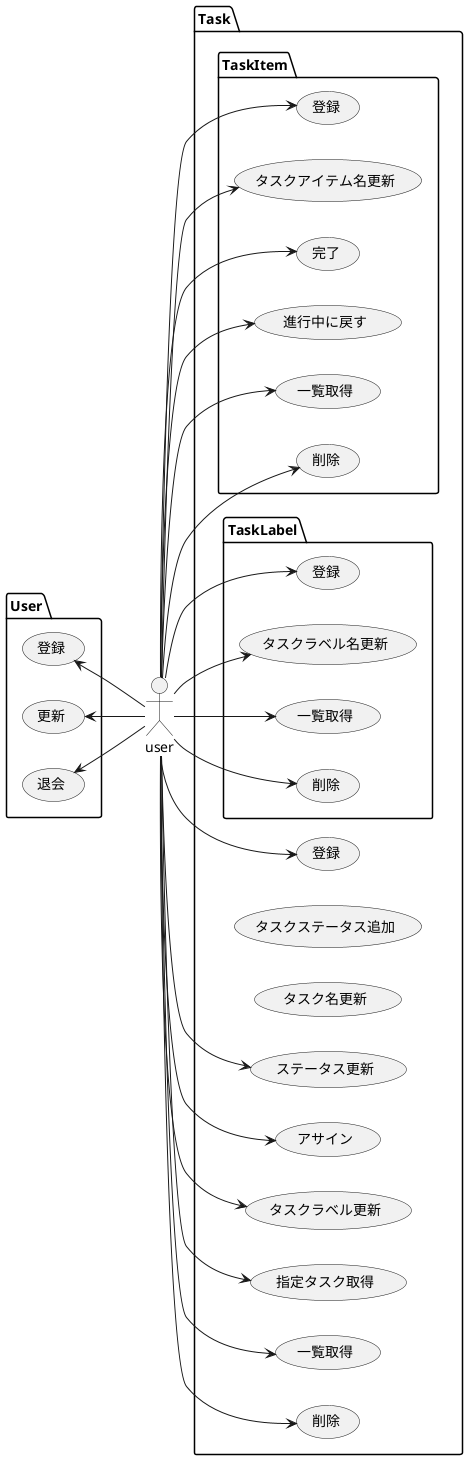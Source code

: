 @startuml use-case
left to right direction
' i=insert,u=update,s=select,d=delete
' イメージで分ける
package "Task" as T {
    usecase "登録" as t_i1
    usecase "タスクステータス追加" as t_i2
    usecase "タスク名更新" as t_u1
    usecase "ステータス更新" as t_u2
    usecase "アサイン" as t_u3
    usecase "タスクラベル更新" as t_u4
    usecase "指定タスク取得" as t_s1
    usecase "一覧取得" as t_s2
    usecase "削除" as t_d1
    package "TaskItem" as T_I {
        usecase "登録" as t_i_i1
        usecase "タスクアイテム名更新" as t_i_u1
        usecase "完了" as t_i_u2
        usecase "進行中に戻す" as t_i_u3
        usecase "一覧取得" as t_i_s1
        usecase "削除" as t_i_d1
    }
    package "TaskLabel" as T_L {
        usecase "登録" as t_l_i1
        usecase "タスクラベル名更新" as t_l_u1
        usecase "一覧取得" as t_l_s1
        usecase "削除" as t_l_d1
    }
}

package "User" as U {
    usecase "登録" as u_i1
    usecase "更新" as u_u1
    usecase "退会" as u_d1
}

actor user as u
' Task
u-->t_i1
u-->t_u2
u-->t_u3
u-->t_u4
u-->t_s1
u-->t_s2
u-->t_d1

' TaskItem
u-->t_i_i1
u-->t_i_u1
u-->t_i_u2
u-->t_i_u3
u-->t_i_s1
u-->t_i_d1

' TaskLabel
u-->t_l_i1
u-->t_l_u1
u-->t_l_s1
u-->t_l_d1

' User
u_i1<--u
u_u1<--u
u_d1<--u
@enduml